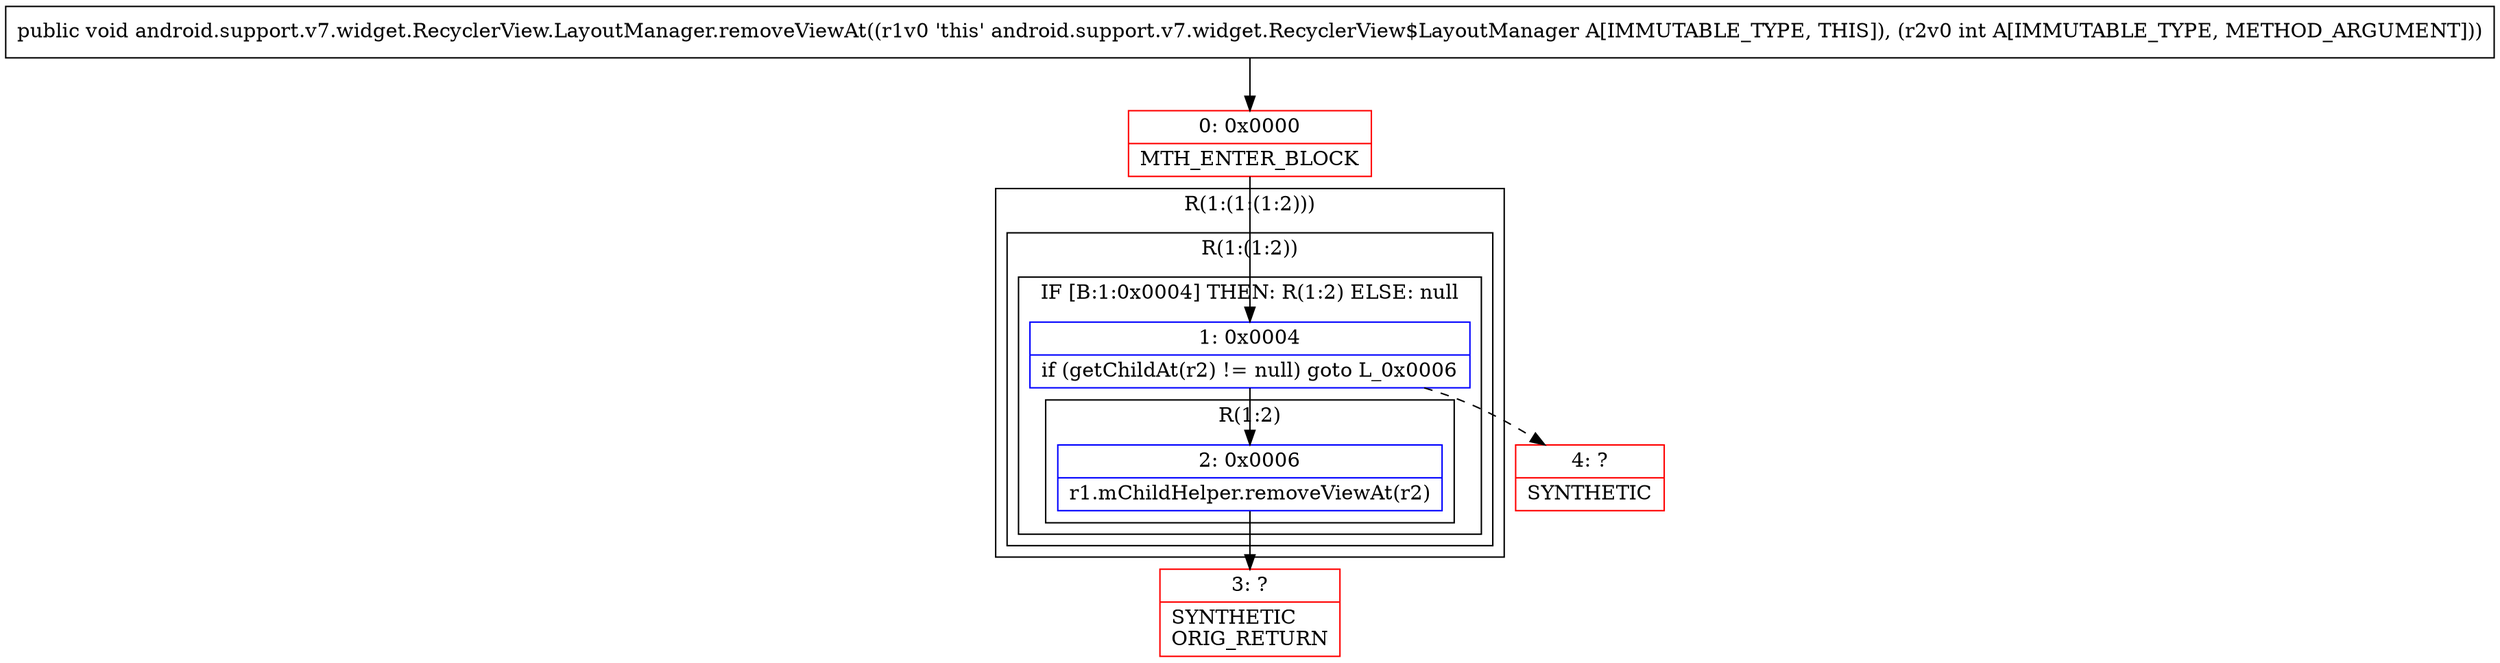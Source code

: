 digraph "CFG forandroid.support.v7.widget.RecyclerView.LayoutManager.removeViewAt(I)V" {
subgraph cluster_Region_911770684 {
label = "R(1:(1:(1:2)))";
node [shape=record,color=blue];
subgraph cluster_Region_1645977900 {
label = "R(1:(1:2))";
node [shape=record,color=blue];
subgraph cluster_IfRegion_1410228030 {
label = "IF [B:1:0x0004] THEN: R(1:2) ELSE: null";
node [shape=record,color=blue];
Node_1 [shape=record,label="{1\:\ 0x0004|if (getChildAt(r2) != null) goto L_0x0006\l}"];
subgraph cluster_Region_766005180 {
label = "R(1:2)";
node [shape=record,color=blue];
Node_2 [shape=record,label="{2\:\ 0x0006|r1.mChildHelper.removeViewAt(r2)\l}"];
}
}
}
}
Node_0 [shape=record,color=red,label="{0\:\ 0x0000|MTH_ENTER_BLOCK\l}"];
Node_3 [shape=record,color=red,label="{3\:\ ?|SYNTHETIC\lORIG_RETURN\l}"];
Node_4 [shape=record,color=red,label="{4\:\ ?|SYNTHETIC\l}"];
MethodNode[shape=record,label="{public void android.support.v7.widget.RecyclerView.LayoutManager.removeViewAt((r1v0 'this' android.support.v7.widget.RecyclerView$LayoutManager A[IMMUTABLE_TYPE, THIS]), (r2v0 int A[IMMUTABLE_TYPE, METHOD_ARGUMENT])) }"];
MethodNode -> Node_0;
Node_1 -> Node_2;
Node_1 -> Node_4[style=dashed];
Node_2 -> Node_3;
Node_0 -> Node_1;
}


